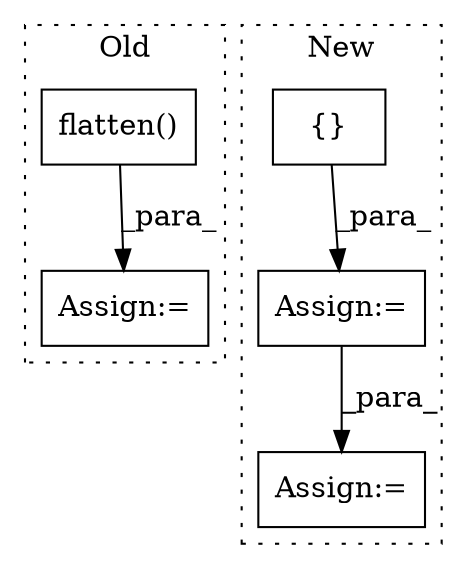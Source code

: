 digraph G {
subgraph cluster0 {
1 [label="flatten()" a="75" s="4182" l="79" shape="box"];
4 [label="Assign:=" a="68" s="4165" l="17" shape="box"];
label = "Old";
style="dotted";
}
subgraph cluster1 {
2 [label="{}" a="59" s="4123,4159" l="1,0" shape="box"];
3 [label="Assign:=" a="68" s="5453" l="3" shape="box"];
5 [label="Assign:=" a="68" s="4110" l="3" shape="box"];
label = "New";
style="dotted";
}
1 -> 4 [label="_para_"];
2 -> 5 [label="_para_"];
5 -> 3 [label="_para_"];
}